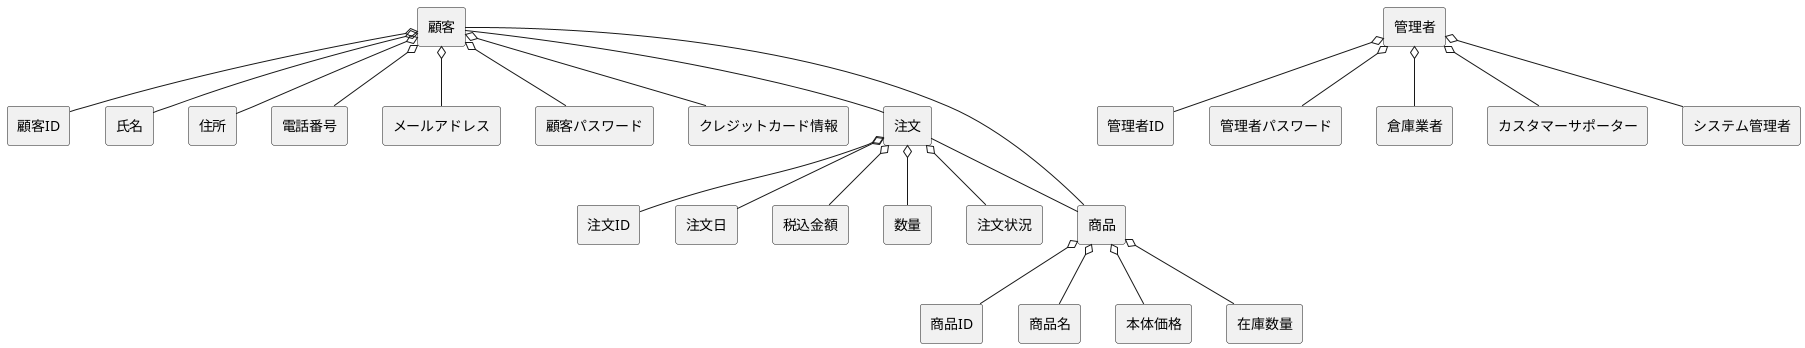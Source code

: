 @startuml Robodogドメインモデル図
skinparam componentStyle rectangle

[顧客] o-- [顧客ID]
[顧客] o-- [氏名]
[顧客] o-- [住所]
[顧客] o-- [電話番号]
[顧客] o-- [メールアドレス]
[顧客] o-- [顧客パスワード]
[顧客] o-- [クレジットカード情報]

[注文] o-- [注文ID]
[注文] o-- [注文日]
[注文] o-- [税込金額]
[注文] o-- [数量]
[注文] o-- [注文状況]

[商品] o-- [商品ID]
[商品] o-- [商品名]
[商品] o-- [本体価格]
[商品] o-- [在庫数量]

[商品] -- [顧客]
[注文] -- [商品]
[顧客] -- [注文]

[管理者] o-- [管理者ID]
[管理者] o-- [管理者パスワード]
[管理者] o-- [倉庫業者]
[管理者] o-- [カスタマーサポーター]
[管理者] o-- [システム管理者]

@enduml